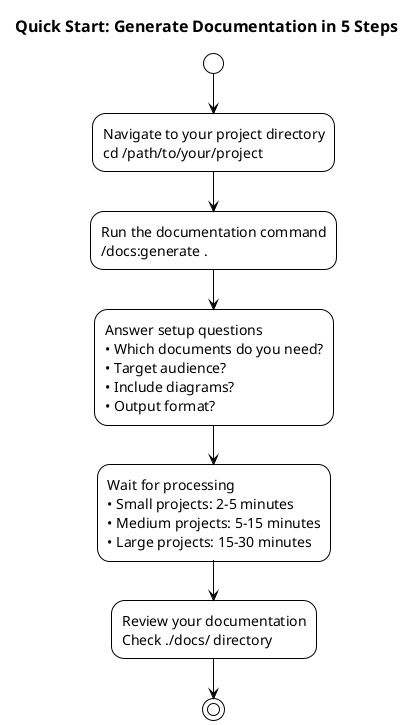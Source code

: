 @startuml
!theme plain
skinparam defaultFontSize 14
skinparam titleFontSize 16
skinparam titleFontStyle bold

title Quick Start: Generate Documentation in 5 Steps

(*) --> "Navigate to your project directory\ncd /path/to/your/project"

--> "Run the documentation command\n/docs:generate ."

--> "Answer setup questions\n• Which documents do you need?\n• Target audience?\n• Include diagrams?\n• Output format?"

--> "Wait for processing\n• Small projects: 2-5 minutes\n• Medium projects: 5-15 minutes\n• Large projects: 15-30 minutes"

--> "Review your documentation\nCheck ./docs/ directory"

--> (*)

@enduml